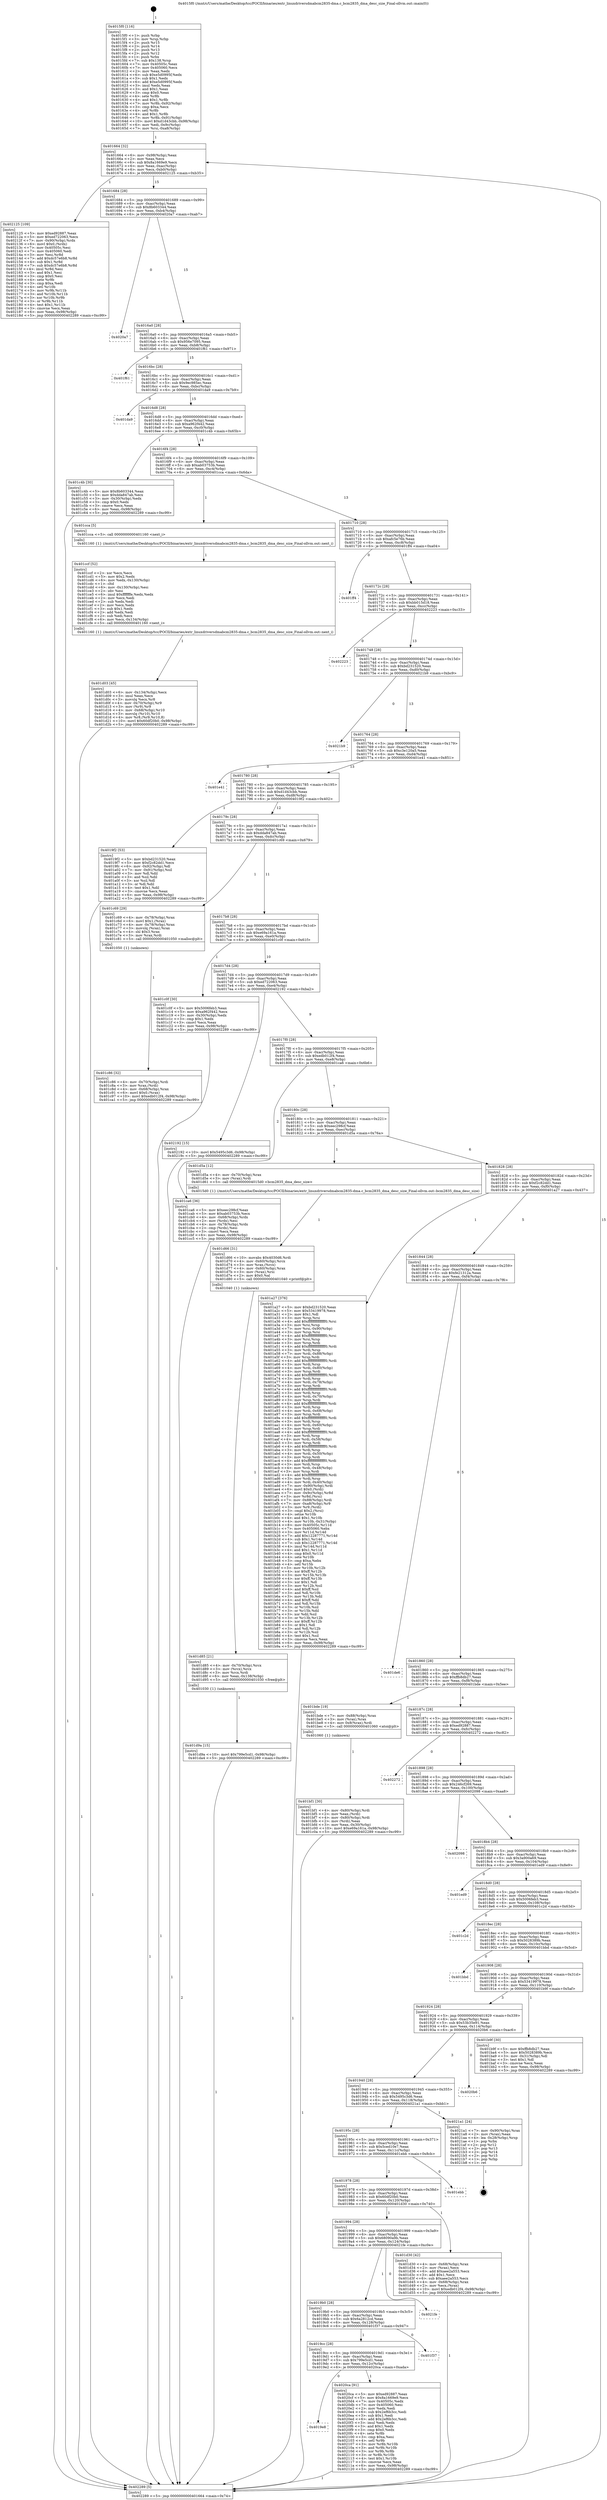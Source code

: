 digraph "0x4015f0" {
  label = "0x4015f0 (/mnt/c/Users/mathe/Desktop/tcc/POCII/binaries/extr_linuxdriversdmabcm2835-dma.c_bcm2835_dma_desc_size_Final-ollvm.out::main(0))"
  labelloc = "t"
  node[shape=record]

  Entry [label="",width=0.3,height=0.3,shape=circle,fillcolor=black,style=filled]
  "0x401664" [label="{
     0x401664 [32]\l
     | [instrs]\l
     &nbsp;&nbsp;0x401664 \<+6\>: mov -0x98(%rbp),%eax\l
     &nbsp;&nbsp;0x40166a \<+2\>: mov %eax,%ecx\l
     &nbsp;&nbsp;0x40166c \<+6\>: sub $0x8a1669e9,%ecx\l
     &nbsp;&nbsp;0x401672 \<+6\>: mov %eax,-0xac(%rbp)\l
     &nbsp;&nbsp;0x401678 \<+6\>: mov %ecx,-0xb0(%rbp)\l
     &nbsp;&nbsp;0x40167e \<+6\>: je 0000000000402125 \<main+0xb35\>\l
  }"]
  "0x402125" [label="{
     0x402125 [109]\l
     | [instrs]\l
     &nbsp;&nbsp;0x402125 \<+5\>: mov $0xed92887,%eax\l
     &nbsp;&nbsp;0x40212a \<+5\>: mov $0xed722063,%ecx\l
     &nbsp;&nbsp;0x40212f \<+7\>: mov -0x90(%rbp),%rdx\l
     &nbsp;&nbsp;0x402136 \<+6\>: movl $0x0,(%rdx)\l
     &nbsp;&nbsp;0x40213c \<+7\>: mov 0x40505c,%esi\l
     &nbsp;&nbsp;0x402143 \<+7\>: mov 0x405060,%edi\l
     &nbsp;&nbsp;0x40214a \<+3\>: mov %esi,%r8d\l
     &nbsp;&nbsp;0x40214d \<+7\>: add $0xdc57e6b8,%r8d\l
     &nbsp;&nbsp;0x402154 \<+4\>: sub $0x1,%r8d\l
     &nbsp;&nbsp;0x402158 \<+7\>: sub $0xdc57e6b8,%r8d\l
     &nbsp;&nbsp;0x40215f \<+4\>: imul %r8d,%esi\l
     &nbsp;&nbsp;0x402163 \<+3\>: and $0x1,%esi\l
     &nbsp;&nbsp;0x402166 \<+3\>: cmp $0x0,%esi\l
     &nbsp;&nbsp;0x402169 \<+4\>: sete %r9b\l
     &nbsp;&nbsp;0x40216d \<+3\>: cmp $0xa,%edi\l
     &nbsp;&nbsp;0x402170 \<+4\>: setl %r10b\l
     &nbsp;&nbsp;0x402174 \<+3\>: mov %r9b,%r11b\l
     &nbsp;&nbsp;0x402177 \<+3\>: and %r10b,%r11b\l
     &nbsp;&nbsp;0x40217a \<+3\>: xor %r10b,%r9b\l
     &nbsp;&nbsp;0x40217d \<+3\>: or %r9b,%r11b\l
     &nbsp;&nbsp;0x402180 \<+4\>: test $0x1,%r11b\l
     &nbsp;&nbsp;0x402184 \<+3\>: cmovne %ecx,%eax\l
     &nbsp;&nbsp;0x402187 \<+6\>: mov %eax,-0x98(%rbp)\l
     &nbsp;&nbsp;0x40218d \<+5\>: jmp 0000000000402289 \<main+0xc99\>\l
  }"]
  "0x401684" [label="{
     0x401684 [28]\l
     | [instrs]\l
     &nbsp;&nbsp;0x401684 \<+5\>: jmp 0000000000401689 \<main+0x99\>\l
     &nbsp;&nbsp;0x401689 \<+6\>: mov -0xac(%rbp),%eax\l
     &nbsp;&nbsp;0x40168f \<+5\>: sub $0x8b603344,%eax\l
     &nbsp;&nbsp;0x401694 \<+6\>: mov %eax,-0xb4(%rbp)\l
     &nbsp;&nbsp;0x40169a \<+6\>: je 00000000004020a7 \<main+0xab7\>\l
  }"]
  Exit [label="",width=0.3,height=0.3,shape=circle,fillcolor=black,style=filled,peripheries=2]
  "0x4020a7" [label="{
     0x4020a7\l
  }", style=dashed]
  "0x4016a0" [label="{
     0x4016a0 [28]\l
     | [instrs]\l
     &nbsp;&nbsp;0x4016a0 \<+5\>: jmp 00000000004016a5 \<main+0xb5\>\l
     &nbsp;&nbsp;0x4016a5 \<+6\>: mov -0xac(%rbp),%eax\l
     &nbsp;&nbsp;0x4016ab \<+5\>: sub $0x956e7095,%eax\l
     &nbsp;&nbsp;0x4016b0 \<+6\>: mov %eax,-0xb8(%rbp)\l
     &nbsp;&nbsp;0x4016b6 \<+6\>: je 0000000000401f61 \<main+0x971\>\l
  }"]
  "0x4019e8" [label="{
     0x4019e8\l
  }", style=dashed]
  "0x401f61" [label="{
     0x401f61\l
  }", style=dashed]
  "0x4016bc" [label="{
     0x4016bc [28]\l
     | [instrs]\l
     &nbsp;&nbsp;0x4016bc \<+5\>: jmp 00000000004016c1 \<main+0xd1\>\l
     &nbsp;&nbsp;0x4016c1 \<+6\>: mov -0xac(%rbp),%eax\l
     &nbsp;&nbsp;0x4016c7 \<+5\>: sub $0x9ec985ec,%eax\l
     &nbsp;&nbsp;0x4016cc \<+6\>: mov %eax,-0xbc(%rbp)\l
     &nbsp;&nbsp;0x4016d2 \<+6\>: je 0000000000401da9 \<main+0x7b9\>\l
  }"]
  "0x4020ca" [label="{
     0x4020ca [91]\l
     | [instrs]\l
     &nbsp;&nbsp;0x4020ca \<+5\>: mov $0xed92887,%eax\l
     &nbsp;&nbsp;0x4020cf \<+5\>: mov $0x8a1669e9,%ecx\l
     &nbsp;&nbsp;0x4020d4 \<+7\>: mov 0x40505c,%edx\l
     &nbsp;&nbsp;0x4020db \<+7\>: mov 0x405060,%esi\l
     &nbsp;&nbsp;0x4020e2 \<+2\>: mov %edx,%edi\l
     &nbsp;&nbsp;0x4020e4 \<+6\>: sub $0x2ef6b3cc,%edi\l
     &nbsp;&nbsp;0x4020ea \<+3\>: sub $0x1,%edi\l
     &nbsp;&nbsp;0x4020ed \<+6\>: add $0x2ef6b3cc,%edi\l
     &nbsp;&nbsp;0x4020f3 \<+3\>: imul %edi,%edx\l
     &nbsp;&nbsp;0x4020f6 \<+3\>: and $0x1,%edx\l
     &nbsp;&nbsp;0x4020f9 \<+3\>: cmp $0x0,%edx\l
     &nbsp;&nbsp;0x4020fc \<+4\>: sete %r8b\l
     &nbsp;&nbsp;0x402100 \<+3\>: cmp $0xa,%esi\l
     &nbsp;&nbsp;0x402103 \<+4\>: setl %r9b\l
     &nbsp;&nbsp;0x402107 \<+3\>: mov %r8b,%r10b\l
     &nbsp;&nbsp;0x40210a \<+3\>: and %r9b,%r10b\l
     &nbsp;&nbsp;0x40210d \<+3\>: xor %r9b,%r8b\l
     &nbsp;&nbsp;0x402110 \<+3\>: or %r8b,%r10b\l
     &nbsp;&nbsp;0x402113 \<+4\>: test $0x1,%r10b\l
     &nbsp;&nbsp;0x402117 \<+3\>: cmovne %ecx,%eax\l
     &nbsp;&nbsp;0x40211a \<+6\>: mov %eax,-0x98(%rbp)\l
     &nbsp;&nbsp;0x402120 \<+5\>: jmp 0000000000402289 \<main+0xc99\>\l
  }"]
  "0x401da9" [label="{
     0x401da9\l
  }", style=dashed]
  "0x4016d8" [label="{
     0x4016d8 [28]\l
     | [instrs]\l
     &nbsp;&nbsp;0x4016d8 \<+5\>: jmp 00000000004016dd \<main+0xed\>\l
     &nbsp;&nbsp;0x4016dd \<+6\>: mov -0xac(%rbp),%eax\l
     &nbsp;&nbsp;0x4016e3 \<+5\>: sub $0xa962f442,%eax\l
     &nbsp;&nbsp;0x4016e8 \<+6\>: mov %eax,-0xc0(%rbp)\l
     &nbsp;&nbsp;0x4016ee \<+6\>: je 0000000000401c4b \<main+0x65b\>\l
  }"]
  "0x4019cc" [label="{
     0x4019cc [28]\l
     | [instrs]\l
     &nbsp;&nbsp;0x4019cc \<+5\>: jmp 00000000004019d1 \<main+0x3e1\>\l
     &nbsp;&nbsp;0x4019d1 \<+6\>: mov -0xac(%rbp),%eax\l
     &nbsp;&nbsp;0x4019d7 \<+5\>: sub $0x799e5cd1,%eax\l
     &nbsp;&nbsp;0x4019dc \<+6\>: mov %eax,-0x12c(%rbp)\l
     &nbsp;&nbsp;0x4019e2 \<+6\>: je 00000000004020ca \<main+0xada\>\l
  }"]
  "0x401c4b" [label="{
     0x401c4b [30]\l
     | [instrs]\l
     &nbsp;&nbsp;0x401c4b \<+5\>: mov $0x8b603344,%eax\l
     &nbsp;&nbsp;0x401c50 \<+5\>: mov $0xdda847ab,%ecx\l
     &nbsp;&nbsp;0x401c55 \<+3\>: mov -0x30(%rbp),%edx\l
     &nbsp;&nbsp;0x401c58 \<+3\>: cmp $0x0,%edx\l
     &nbsp;&nbsp;0x401c5b \<+3\>: cmove %ecx,%eax\l
     &nbsp;&nbsp;0x401c5e \<+6\>: mov %eax,-0x98(%rbp)\l
     &nbsp;&nbsp;0x401c64 \<+5\>: jmp 0000000000402289 \<main+0xc99\>\l
  }"]
  "0x4016f4" [label="{
     0x4016f4 [28]\l
     | [instrs]\l
     &nbsp;&nbsp;0x4016f4 \<+5\>: jmp 00000000004016f9 \<main+0x109\>\l
     &nbsp;&nbsp;0x4016f9 \<+6\>: mov -0xac(%rbp),%eax\l
     &nbsp;&nbsp;0x4016ff \<+5\>: sub $0xab03753b,%eax\l
     &nbsp;&nbsp;0x401704 \<+6\>: mov %eax,-0xc4(%rbp)\l
     &nbsp;&nbsp;0x40170a \<+6\>: je 0000000000401cca \<main+0x6da\>\l
  }"]
  "0x401f37" [label="{
     0x401f37\l
  }", style=dashed]
  "0x401cca" [label="{
     0x401cca [5]\l
     | [instrs]\l
     &nbsp;&nbsp;0x401cca \<+5\>: call 0000000000401160 \<next_i\>\l
     | [calls]\l
     &nbsp;&nbsp;0x401160 \{1\} (/mnt/c/Users/mathe/Desktop/tcc/POCII/binaries/extr_linuxdriversdmabcm2835-dma.c_bcm2835_dma_desc_size_Final-ollvm.out::next_i)\l
  }"]
  "0x401710" [label="{
     0x401710 [28]\l
     | [instrs]\l
     &nbsp;&nbsp;0x401710 \<+5\>: jmp 0000000000401715 \<main+0x125\>\l
     &nbsp;&nbsp;0x401715 \<+6\>: mov -0xac(%rbp),%eax\l
     &nbsp;&nbsp;0x40171b \<+5\>: sub $0xafc5e76b,%eax\l
     &nbsp;&nbsp;0x401720 \<+6\>: mov %eax,-0xc8(%rbp)\l
     &nbsp;&nbsp;0x401726 \<+6\>: je 0000000000401ff4 \<main+0xa04\>\l
  }"]
  "0x4019b0" [label="{
     0x4019b0 [28]\l
     | [instrs]\l
     &nbsp;&nbsp;0x4019b0 \<+5\>: jmp 00000000004019b5 \<main+0x3c5\>\l
     &nbsp;&nbsp;0x4019b5 \<+6\>: mov -0xac(%rbp),%eax\l
     &nbsp;&nbsp;0x4019bb \<+5\>: sub $0x6a2812cd,%eax\l
     &nbsp;&nbsp;0x4019c0 \<+6\>: mov %eax,-0x128(%rbp)\l
     &nbsp;&nbsp;0x4019c6 \<+6\>: je 0000000000401f37 \<main+0x947\>\l
  }"]
  "0x401ff4" [label="{
     0x401ff4\l
  }", style=dashed]
  "0x40172c" [label="{
     0x40172c [28]\l
     | [instrs]\l
     &nbsp;&nbsp;0x40172c \<+5\>: jmp 0000000000401731 \<main+0x141\>\l
     &nbsp;&nbsp;0x401731 \<+6\>: mov -0xac(%rbp),%eax\l
     &nbsp;&nbsp;0x401737 \<+5\>: sub $0xbb015d18,%eax\l
     &nbsp;&nbsp;0x40173c \<+6\>: mov %eax,-0xcc(%rbp)\l
     &nbsp;&nbsp;0x401742 \<+6\>: je 0000000000402223 \<main+0xc33\>\l
  }"]
  "0x4021fe" [label="{
     0x4021fe\l
  }", style=dashed]
  "0x402223" [label="{
     0x402223\l
  }", style=dashed]
  "0x401748" [label="{
     0x401748 [28]\l
     | [instrs]\l
     &nbsp;&nbsp;0x401748 \<+5\>: jmp 000000000040174d \<main+0x15d\>\l
     &nbsp;&nbsp;0x40174d \<+6\>: mov -0xac(%rbp),%eax\l
     &nbsp;&nbsp;0x401753 \<+5\>: sub $0xbd231520,%eax\l
     &nbsp;&nbsp;0x401758 \<+6\>: mov %eax,-0xd0(%rbp)\l
     &nbsp;&nbsp;0x40175e \<+6\>: je 00000000004021b9 \<main+0xbc9\>\l
  }"]
  "0x401d9a" [label="{
     0x401d9a [15]\l
     | [instrs]\l
     &nbsp;&nbsp;0x401d9a \<+10\>: movl $0x799e5cd1,-0x98(%rbp)\l
     &nbsp;&nbsp;0x401da4 \<+5\>: jmp 0000000000402289 \<main+0xc99\>\l
  }"]
  "0x4021b9" [label="{
     0x4021b9\l
  }", style=dashed]
  "0x401764" [label="{
     0x401764 [28]\l
     | [instrs]\l
     &nbsp;&nbsp;0x401764 \<+5\>: jmp 0000000000401769 \<main+0x179\>\l
     &nbsp;&nbsp;0x401769 \<+6\>: mov -0xac(%rbp),%eax\l
     &nbsp;&nbsp;0x40176f \<+5\>: sub $0xc3e120a5,%eax\l
     &nbsp;&nbsp;0x401774 \<+6\>: mov %eax,-0xd4(%rbp)\l
     &nbsp;&nbsp;0x40177a \<+6\>: je 0000000000401e41 \<main+0x851\>\l
  }"]
  "0x401d85" [label="{
     0x401d85 [21]\l
     | [instrs]\l
     &nbsp;&nbsp;0x401d85 \<+4\>: mov -0x70(%rbp),%rcx\l
     &nbsp;&nbsp;0x401d89 \<+3\>: mov (%rcx),%rcx\l
     &nbsp;&nbsp;0x401d8c \<+3\>: mov %rcx,%rdi\l
     &nbsp;&nbsp;0x401d8f \<+6\>: mov %eax,-0x138(%rbp)\l
     &nbsp;&nbsp;0x401d95 \<+5\>: call 0000000000401030 \<free@plt\>\l
     | [calls]\l
     &nbsp;&nbsp;0x401030 \{1\} (unknown)\l
  }"]
  "0x401e41" [label="{
     0x401e41\l
  }", style=dashed]
  "0x401780" [label="{
     0x401780 [28]\l
     | [instrs]\l
     &nbsp;&nbsp;0x401780 \<+5\>: jmp 0000000000401785 \<main+0x195\>\l
     &nbsp;&nbsp;0x401785 \<+6\>: mov -0xac(%rbp),%eax\l
     &nbsp;&nbsp;0x40178b \<+5\>: sub $0xd1d43cbb,%eax\l
     &nbsp;&nbsp;0x401790 \<+6\>: mov %eax,-0xd8(%rbp)\l
     &nbsp;&nbsp;0x401796 \<+6\>: je 00000000004019f2 \<main+0x402\>\l
  }"]
  "0x401d66" [label="{
     0x401d66 [31]\l
     | [instrs]\l
     &nbsp;&nbsp;0x401d66 \<+10\>: movabs $0x4030d6,%rdi\l
     &nbsp;&nbsp;0x401d70 \<+4\>: mov -0x60(%rbp),%rcx\l
     &nbsp;&nbsp;0x401d74 \<+3\>: mov %rax,(%rcx)\l
     &nbsp;&nbsp;0x401d77 \<+4\>: mov -0x60(%rbp),%rax\l
     &nbsp;&nbsp;0x401d7b \<+3\>: mov (%rax),%rsi\l
     &nbsp;&nbsp;0x401d7e \<+2\>: mov $0x0,%al\l
     &nbsp;&nbsp;0x401d80 \<+5\>: call 0000000000401040 \<printf@plt\>\l
     | [calls]\l
     &nbsp;&nbsp;0x401040 \{1\} (unknown)\l
  }"]
  "0x4019f2" [label="{
     0x4019f2 [53]\l
     | [instrs]\l
     &nbsp;&nbsp;0x4019f2 \<+5\>: mov $0xbd231520,%eax\l
     &nbsp;&nbsp;0x4019f7 \<+5\>: mov $0xf2c82dd1,%ecx\l
     &nbsp;&nbsp;0x4019fc \<+6\>: mov -0x92(%rbp),%dl\l
     &nbsp;&nbsp;0x401a02 \<+7\>: mov -0x91(%rbp),%sil\l
     &nbsp;&nbsp;0x401a09 \<+3\>: mov %dl,%dil\l
     &nbsp;&nbsp;0x401a0c \<+3\>: and %sil,%dil\l
     &nbsp;&nbsp;0x401a0f \<+3\>: xor %sil,%dl\l
     &nbsp;&nbsp;0x401a12 \<+3\>: or %dl,%dil\l
     &nbsp;&nbsp;0x401a15 \<+4\>: test $0x1,%dil\l
     &nbsp;&nbsp;0x401a19 \<+3\>: cmovne %ecx,%eax\l
     &nbsp;&nbsp;0x401a1c \<+6\>: mov %eax,-0x98(%rbp)\l
     &nbsp;&nbsp;0x401a22 \<+5\>: jmp 0000000000402289 \<main+0xc99\>\l
  }"]
  "0x40179c" [label="{
     0x40179c [28]\l
     | [instrs]\l
     &nbsp;&nbsp;0x40179c \<+5\>: jmp 00000000004017a1 \<main+0x1b1\>\l
     &nbsp;&nbsp;0x4017a1 \<+6\>: mov -0xac(%rbp),%eax\l
     &nbsp;&nbsp;0x4017a7 \<+5\>: sub $0xdda847ab,%eax\l
     &nbsp;&nbsp;0x4017ac \<+6\>: mov %eax,-0xdc(%rbp)\l
     &nbsp;&nbsp;0x4017b2 \<+6\>: je 0000000000401c69 \<main+0x679\>\l
  }"]
  "0x402289" [label="{
     0x402289 [5]\l
     | [instrs]\l
     &nbsp;&nbsp;0x402289 \<+5\>: jmp 0000000000401664 \<main+0x74\>\l
  }"]
  "0x4015f0" [label="{
     0x4015f0 [116]\l
     | [instrs]\l
     &nbsp;&nbsp;0x4015f0 \<+1\>: push %rbp\l
     &nbsp;&nbsp;0x4015f1 \<+3\>: mov %rsp,%rbp\l
     &nbsp;&nbsp;0x4015f4 \<+2\>: push %r15\l
     &nbsp;&nbsp;0x4015f6 \<+2\>: push %r14\l
     &nbsp;&nbsp;0x4015f8 \<+2\>: push %r13\l
     &nbsp;&nbsp;0x4015fa \<+2\>: push %r12\l
     &nbsp;&nbsp;0x4015fc \<+1\>: push %rbx\l
     &nbsp;&nbsp;0x4015fd \<+7\>: sub $0x138,%rsp\l
     &nbsp;&nbsp;0x401604 \<+7\>: mov 0x40505c,%eax\l
     &nbsp;&nbsp;0x40160b \<+7\>: mov 0x405060,%ecx\l
     &nbsp;&nbsp;0x401612 \<+2\>: mov %eax,%edx\l
     &nbsp;&nbsp;0x401614 \<+6\>: sub $0xe5d0995f,%edx\l
     &nbsp;&nbsp;0x40161a \<+3\>: sub $0x1,%edx\l
     &nbsp;&nbsp;0x40161d \<+6\>: add $0xe5d0995f,%edx\l
     &nbsp;&nbsp;0x401623 \<+3\>: imul %edx,%eax\l
     &nbsp;&nbsp;0x401626 \<+3\>: and $0x1,%eax\l
     &nbsp;&nbsp;0x401629 \<+3\>: cmp $0x0,%eax\l
     &nbsp;&nbsp;0x40162c \<+4\>: sete %r8b\l
     &nbsp;&nbsp;0x401630 \<+4\>: and $0x1,%r8b\l
     &nbsp;&nbsp;0x401634 \<+7\>: mov %r8b,-0x92(%rbp)\l
     &nbsp;&nbsp;0x40163b \<+3\>: cmp $0xa,%ecx\l
     &nbsp;&nbsp;0x40163e \<+4\>: setl %r8b\l
     &nbsp;&nbsp;0x401642 \<+4\>: and $0x1,%r8b\l
     &nbsp;&nbsp;0x401646 \<+7\>: mov %r8b,-0x91(%rbp)\l
     &nbsp;&nbsp;0x40164d \<+10\>: movl $0xd1d43cbb,-0x98(%rbp)\l
     &nbsp;&nbsp;0x401657 \<+6\>: mov %edi,-0x9c(%rbp)\l
     &nbsp;&nbsp;0x40165d \<+7\>: mov %rsi,-0xa8(%rbp)\l
  }"]
  "0x401994" [label="{
     0x401994 [28]\l
     | [instrs]\l
     &nbsp;&nbsp;0x401994 \<+5\>: jmp 0000000000401999 \<main+0x3a9\>\l
     &nbsp;&nbsp;0x401999 \<+6\>: mov -0xac(%rbp),%eax\l
     &nbsp;&nbsp;0x40199f \<+5\>: sub $0x68090a9b,%eax\l
     &nbsp;&nbsp;0x4019a4 \<+6\>: mov %eax,-0x124(%rbp)\l
     &nbsp;&nbsp;0x4019aa \<+6\>: je 00000000004021fe \<main+0xc0e\>\l
  }"]
  "0x401c69" [label="{
     0x401c69 [29]\l
     | [instrs]\l
     &nbsp;&nbsp;0x401c69 \<+4\>: mov -0x78(%rbp),%rax\l
     &nbsp;&nbsp;0x401c6d \<+6\>: movl $0x1,(%rax)\l
     &nbsp;&nbsp;0x401c73 \<+4\>: mov -0x78(%rbp),%rax\l
     &nbsp;&nbsp;0x401c77 \<+3\>: movslq (%rax),%rax\l
     &nbsp;&nbsp;0x401c7a \<+4\>: shl $0x3,%rax\l
     &nbsp;&nbsp;0x401c7e \<+3\>: mov %rax,%rdi\l
     &nbsp;&nbsp;0x401c81 \<+5\>: call 0000000000401050 \<malloc@plt\>\l
     | [calls]\l
     &nbsp;&nbsp;0x401050 \{1\} (unknown)\l
  }"]
  "0x4017b8" [label="{
     0x4017b8 [28]\l
     | [instrs]\l
     &nbsp;&nbsp;0x4017b8 \<+5\>: jmp 00000000004017bd \<main+0x1cd\>\l
     &nbsp;&nbsp;0x4017bd \<+6\>: mov -0xac(%rbp),%eax\l
     &nbsp;&nbsp;0x4017c3 \<+5\>: sub $0xe69a161a,%eax\l
     &nbsp;&nbsp;0x4017c8 \<+6\>: mov %eax,-0xe0(%rbp)\l
     &nbsp;&nbsp;0x4017ce \<+6\>: je 0000000000401c0f \<main+0x61f\>\l
  }"]
  "0x401d30" [label="{
     0x401d30 [42]\l
     | [instrs]\l
     &nbsp;&nbsp;0x401d30 \<+4\>: mov -0x68(%rbp),%rax\l
     &nbsp;&nbsp;0x401d34 \<+2\>: mov (%rax),%ecx\l
     &nbsp;&nbsp;0x401d36 \<+6\>: add $0xaee2a553,%ecx\l
     &nbsp;&nbsp;0x401d3c \<+3\>: add $0x1,%ecx\l
     &nbsp;&nbsp;0x401d3f \<+6\>: sub $0xaee2a553,%ecx\l
     &nbsp;&nbsp;0x401d45 \<+4\>: mov -0x68(%rbp),%rax\l
     &nbsp;&nbsp;0x401d49 \<+2\>: mov %ecx,(%rax)\l
     &nbsp;&nbsp;0x401d4b \<+10\>: movl $0xedb012f4,-0x98(%rbp)\l
     &nbsp;&nbsp;0x401d55 \<+5\>: jmp 0000000000402289 \<main+0xc99\>\l
  }"]
  "0x401c0f" [label="{
     0x401c0f [30]\l
     | [instrs]\l
     &nbsp;&nbsp;0x401c0f \<+5\>: mov $0x5006feb3,%eax\l
     &nbsp;&nbsp;0x401c14 \<+5\>: mov $0xa962f442,%ecx\l
     &nbsp;&nbsp;0x401c19 \<+3\>: mov -0x30(%rbp),%edx\l
     &nbsp;&nbsp;0x401c1c \<+3\>: cmp $0x1,%edx\l
     &nbsp;&nbsp;0x401c1f \<+3\>: cmovl %ecx,%eax\l
     &nbsp;&nbsp;0x401c22 \<+6\>: mov %eax,-0x98(%rbp)\l
     &nbsp;&nbsp;0x401c28 \<+5\>: jmp 0000000000402289 \<main+0xc99\>\l
  }"]
  "0x4017d4" [label="{
     0x4017d4 [28]\l
     | [instrs]\l
     &nbsp;&nbsp;0x4017d4 \<+5\>: jmp 00000000004017d9 \<main+0x1e9\>\l
     &nbsp;&nbsp;0x4017d9 \<+6\>: mov -0xac(%rbp),%eax\l
     &nbsp;&nbsp;0x4017df \<+5\>: sub $0xed722063,%eax\l
     &nbsp;&nbsp;0x4017e4 \<+6\>: mov %eax,-0xe4(%rbp)\l
     &nbsp;&nbsp;0x4017ea \<+6\>: je 0000000000402192 \<main+0xba2\>\l
  }"]
  "0x401978" [label="{
     0x401978 [28]\l
     | [instrs]\l
     &nbsp;&nbsp;0x401978 \<+5\>: jmp 000000000040197d \<main+0x38d\>\l
     &nbsp;&nbsp;0x40197d \<+6\>: mov -0xac(%rbp),%eax\l
     &nbsp;&nbsp;0x401983 \<+5\>: sub $0x60df20b0,%eax\l
     &nbsp;&nbsp;0x401988 \<+6\>: mov %eax,-0x120(%rbp)\l
     &nbsp;&nbsp;0x40198e \<+6\>: je 0000000000401d30 \<main+0x740\>\l
  }"]
  "0x402192" [label="{
     0x402192 [15]\l
     | [instrs]\l
     &nbsp;&nbsp;0x402192 \<+10\>: movl $0x5495c3d6,-0x98(%rbp)\l
     &nbsp;&nbsp;0x40219c \<+5\>: jmp 0000000000402289 \<main+0xc99\>\l
  }"]
  "0x4017f0" [label="{
     0x4017f0 [28]\l
     | [instrs]\l
     &nbsp;&nbsp;0x4017f0 \<+5\>: jmp 00000000004017f5 \<main+0x205\>\l
     &nbsp;&nbsp;0x4017f5 \<+6\>: mov -0xac(%rbp),%eax\l
     &nbsp;&nbsp;0x4017fb \<+5\>: sub $0xedb012f4,%eax\l
     &nbsp;&nbsp;0x401800 \<+6\>: mov %eax,-0xe8(%rbp)\l
     &nbsp;&nbsp;0x401806 \<+6\>: je 0000000000401ca6 \<main+0x6b6\>\l
  }"]
  "0x401ebb" [label="{
     0x401ebb\l
  }", style=dashed]
  "0x401ca6" [label="{
     0x401ca6 [36]\l
     | [instrs]\l
     &nbsp;&nbsp;0x401ca6 \<+5\>: mov $0xeec298cf,%eax\l
     &nbsp;&nbsp;0x401cab \<+5\>: mov $0xab03753b,%ecx\l
     &nbsp;&nbsp;0x401cb0 \<+4\>: mov -0x68(%rbp),%rdx\l
     &nbsp;&nbsp;0x401cb4 \<+2\>: mov (%rdx),%esi\l
     &nbsp;&nbsp;0x401cb6 \<+4\>: mov -0x78(%rbp),%rdx\l
     &nbsp;&nbsp;0x401cba \<+2\>: cmp (%rdx),%esi\l
     &nbsp;&nbsp;0x401cbc \<+3\>: cmovl %ecx,%eax\l
     &nbsp;&nbsp;0x401cbf \<+6\>: mov %eax,-0x98(%rbp)\l
     &nbsp;&nbsp;0x401cc5 \<+5\>: jmp 0000000000402289 \<main+0xc99\>\l
  }"]
  "0x40180c" [label="{
     0x40180c [28]\l
     | [instrs]\l
     &nbsp;&nbsp;0x40180c \<+5\>: jmp 0000000000401811 \<main+0x221\>\l
     &nbsp;&nbsp;0x401811 \<+6\>: mov -0xac(%rbp),%eax\l
     &nbsp;&nbsp;0x401817 \<+5\>: sub $0xeec298cf,%eax\l
     &nbsp;&nbsp;0x40181c \<+6\>: mov %eax,-0xec(%rbp)\l
     &nbsp;&nbsp;0x401822 \<+6\>: je 0000000000401d5a \<main+0x76a\>\l
  }"]
  "0x40195c" [label="{
     0x40195c [28]\l
     | [instrs]\l
     &nbsp;&nbsp;0x40195c \<+5\>: jmp 0000000000401961 \<main+0x371\>\l
     &nbsp;&nbsp;0x401961 \<+6\>: mov -0xac(%rbp),%eax\l
     &nbsp;&nbsp;0x401967 \<+5\>: sub $0x5ced10e7,%eax\l
     &nbsp;&nbsp;0x40196c \<+6\>: mov %eax,-0x11c(%rbp)\l
     &nbsp;&nbsp;0x401972 \<+6\>: je 0000000000401ebb \<main+0x8cb\>\l
  }"]
  "0x401d5a" [label="{
     0x401d5a [12]\l
     | [instrs]\l
     &nbsp;&nbsp;0x401d5a \<+4\>: mov -0x70(%rbp),%rax\l
     &nbsp;&nbsp;0x401d5e \<+3\>: mov (%rax),%rdi\l
     &nbsp;&nbsp;0x401d61 \<+5\>: call 00000000004015d0 \<bcm2835_dma_desc_size\>\l
     | [calls]\l
     &nbsp;&nbsp;0x4015d0 \{1\} (/mnt/c/Users/mathe/Desktop/tcc/POCII/binaries/extr_linuxdriversdmabcm2835-dma.c_bcm2835_dma_desc_size_Final-ollvm.out::bcm2835_dma_desc_size)\l
  }"]
  "0x401828" [label="{
     0x401828 [28]\l
     | [instrs]\l
     &nbsp;&nbsp;0x401828 \<+5\>: jmp 000000000040182d \<main+0x23d\>\l
     &nbsp;&nbsp;0x40182d \<+6\>: mov -0xac(%rbp),%eax\l
     &nbsp;&nbsp;0x401833 \<+5\>: sub $0xf2c82dd1,%eax\l
     &nbsp;&nbsp;0x401838 \<+6\>: mov %eax,-0xf0(%rbp)\l
     &nbsp;&nbsp;0x40183e \<+6\>: je 0000000000401a27 \<main+0x437\>\l
  }"]
  "0x4021a1" [label="{
     0x4021a1 [24]\l
     | [instrs]\l
     &nbsp;&nbsp;0x4021a1 \<+7\>: mov -0x90(%rbp),%rax\l
     &nbsp;&nbsp;0x4021a8 \<+2\>: mov (%rax),%eax\l
     &nbsp;&nbsp;0x4021aa \<+4\>: lea -0x28(%rbp),%rsp\l
     &nbsp;&nbsp;0x4021ae \<+1\>: pop %rbx\l
     &nbsp;&nbsp;0x4021af \<+2\>: pop %r12\l
     &nbsp;&nbsp;0x4021b1 \<+2\>: pop %r13\l
     &nbsp;&nbsp;0x4021b3 \<+2\>: pop %r14\l
     &nbsp;&nbsp;0x4021b5 \<+2\>: pop %r15\l
     &nbsp;&nbsp;0x4021b7 \<+1\>: pop %rbp\l
     &nbsp;&nbsp;0x4021b8 \<+1\>: ret\l
  }"]
  "0x401a27" [label="{
     0x401a27 [376]\l
     | [instrs]\l
     &nbsp;&nbsp;0x401a27 \<+5\>: mov $0xbd231520,%eax\l
     &nbsp;&nbsp;0x401a2c \<+5\>: mov $0x53419978,%ecx\l
     &nbsp;&nbsp;0x401a31 \<+2\>: mov $0x1,%dl\l
     &nbsp;&nbsp;0x401a33 \<+3\>: mov %rsp,%rsi\l
     &nbsp;&nbsp;0x401a36 \<+4\>: add $0xfffffffffffffff0,%rsi\l
     &nbsp;&nbsp;0x401a3a \<+3\>: mov %rsi,%rsp\l
     &nbsp;&nbsp;0x401a3d \<+7\>: mov %rsi,-0x90(%rbp)\l
     &nbsp;&nbsp;0x401a44 \<+3\>: mov %rsp,%rsi\l
     &nbsp;&nbsp;0x401a47 \<+4\>: add $0xfffffffffffffff0,%rsi\l
     &nbsp;&nbsp;0x401a4b \<+3\>: mov %rsi,%rsp\l
     &nbsp;&nbsp;0x401a4e \<+3\>: mov %rsp,%rdi\l
     &nbsp;&nbsp;0x401a51 \<+4\>: add $0xfffffffffffffff0,%rdi\l
     &nbsp;&nbsp;0x401a55 \<+3\>: mov %rdi,%rsp\l
     &nbsp;&nbsp;0x401a58 \<+7\>: mov %rdi,-0x88(%rbp)\l
     &nbsp;&nbsp;0x401a5f \<+3\>: mov %rsp,%rdi\l
     &nbsp;&nbsp;0x401a62 \<+4\>: add $0xfffffffffffffff0,%rdi\l
     &nbsp;&nbsp;0x401a66 \<+3\>: mov %rdi,%rsp\l
     &nbsp;&nbsp;0x401a69 \<+4\>: mov %rdi,-0x80(%rbp)\l
     &nbsp;&nbsp;0x401a6d \<+3\>: mov %rsp,%rdi\l
     &nbsp;&nbsp;0x401a70 \<+4\>: add $0xfffffffffffffff0,%rdi\l
     &nbsp;&nbsp;0x401a74 \<+3\>: mov %rdi,%rsp\l
     &nbsp;&nbsp;0x401a77 \<+4\>: mov %rdi,-0x78(%rbp)\l
     &nbsp;&nbsp;0x401a7b \<+3\>: mov %rsp,%rdi\l
     &nbsp;&nbsp;0x401a7e \<+4\>: add $0xfffffffffffffff0,%rdi\l
     &nbsp;&nbsp;0x401a82 \<+3\>: mov %rdi,%rsp\l
     &nbsp;&nbsp;0x401a85 \<+4\>: mov %rdi,-0x70(%rbp)\l
     &nbsp;&nbsp;0x401a89 \<+3\>: mov %rsp,%rdi\l
     &nbsp;&nbsp;0x401a8c \<+4\>: add $0xfffffffffffffff0,%rdi\l
     &nbsp;&nbsp;0x401a90 \<+3\>: mov %rdi,%rsp\l
     &nbsp;&nbsp;0x401a93 \<+4\>: mov %rdi,-0x68(%rbp)\l
     &nbsp;&nbsp;0x401a97 \<+3\>: mov %rsp,%rdi\l
     &nbsp;&nbsp;0x401a9a \<+4\>: add $0xfffffffffffffff0,%rdi\l
     &nbsp;&nbsp;0x401a9e \<+3\>: mov %rdi,%rsp\l
     &nbsp;&nbsp;0x401aa1 \<+4\>: mov %rdi,-0x60(%rbp)\l
     &nbsp;&nbsp;0x401aa5 \<+3\>: mov %rsp,%rdi\l
     &nbsp;&nbsp;0x401aa8 \<+4\>: add $0xfffffffffffffff0,%rdi\l
     &nbsp;&nbsp;0x401aac \<+3\>: mov %rdi,%rsp\l
     &nbsp;&nbsp;0x401aaf \<+4\>: mov %rdi,-0x58(%rbp)\l
     &nbsp;&nbsp;0x401ab3 \<+3\>: mov %rsp,%rdi\l
     &nbsp;&nbsp;0x401ab6 \<+4\>: add $0xfffffffffffffff0,%rdi\l
     &nbsp;&nbsp;0x401aba \<+3\>: mov %rdi,%rsp\l
     &nbsp;&nbsp;0x401abd \<+4\>: mov %rdi,-0x50(%rbp)\l
     &nbsp;&nbsp;0x401ac1 \<+3\>: mov %rsp,%rdi\l
     &nbsp;&nbsp;0x401ac4 \<+4\>: add $0xfffffffffffffff0,%rdi\l
     &nbsp;&nbsp;0x401ac8 \<+3\>: mov %rdi,%rsp\l
     &nbsp;&nbsp;0x401acb \<+4\>: mov %rdi,-0x48(%rbp)\l
     &nbsp;&nbsp;0x401acf \<+3\>: mov %rsp,%rdi\l
     &nbsp;&nbsp;0x401ad2 \<+4\>: add $0xfffffffffffffff0,%rdi\l
     &nbsp;&nbsp;0x401ad6 \<+3\>: mov %rdi,%rsp\l
     &nbsp;&nbsp;0x401ad9 \<+4\>: mov %rdi,-0x40(%rbp)\l
     &nbsp;&nbsp;0x401add \<+7\>: mov -0x90(%rbp),%rdi\l
     &nbsp;&nbsp;0x401ae4 \<+6\>: movl $0x0,(%rdi)\l
     &nbsp;&nbsp;0x401aea \<+7\>: mov -0x9c(%rbp),%r8d\l
     &nbsp;&nbsp;0x401af1 \<+3\>: mov %r8d,(%rsi)\l
     &nbsp;&nbsp;0x401af4 \<+7\>: mov -0x88(%rbp),%rdi\l
     &nbsp;&nbsp;0x401afb \<+7\>: mov -0xa8(%rbp),%r9\l
     &nbsp;&nbsp;0x401b02 \<+3\>: mov %r9,(%rdi)\l
     &nbsp;&nbsp;0x401b05 \<+3\>: cmpl $0x2,(%rsi)\l
     &nbsp;&nbsp;0x401b08 \<+4\>: setne %r10b\l
     &nbsp;&nbsp;0x401b0c \<+4\>: and $0x1,%r10b\l
     &nbsp;&nbsp;0x401b10 \<+4\>: mov %r10b,-0x31(%rbp)\l
     &nbsp;&nbsp;0x401b14 \<+8\>: mov 0x40505c,%r11d\l
     &nbsp;&nbsp;0x401b1c \<+7\>: mov 0x405060,%ebx\l
     &nbsp;&nbsp;0x401b23 \<+3\>: mov %r11d,%r14d\l
     &nbsp;&nbsp;0x401b26 \<+7\>: add $0x12287771,%r14d\l
     &nbsp;&nbsp;0x401b2d \<+4\>: sub $0x1,%r14d\l
     &nbsp;&nbsp;0x401b31 \<+7\>: sub $0x12287771,%r14d\l
     &nbsp;&nbsp;0x401b38 \<+4\>: imul %r14d,%r11d\l
     &nbsp;&nbsp;0x401b3c \<+4\>: and $0x1,%r11d\l
     &nbsp;&nbsp;0x401b40 \<+4\>: cmp $0x0,%r11d\l
     &nbsp;&nbsp;0x401b44 \<+4\>: sete %r10b\l
     &nbsp;&nbsp;0x401b48 \<+3\>: cmp $0xa,%ebx\l
     &nbsp;&nbsp;0x401b4b \<+4\>: setl %r15b\l
     &nbsp;&nbsp;0x401b4f \<+3\>: mov %r10b,%r12b\l
     &nbsp;&nbsp;0x401b52 \<+4\>: xor $0xff,%r12b\l
     &nbsp;&nbsp;0x401b56 \<+3\>: mov %r15b,%r13b\l
     &nbsp;&nbsp;0x401b59 \<+4\>: xor $0xff,%r13b\l
     &nbsp;&nbsp;0x401b5d \<+3\>: xor $0x1,%dl\l
     &nbsp;&nbsp;0x401b60 \<+3\>: mov %r12b,%sil\l
     &nbsp;&nbsp;0x401b63 \<+4\>: and $0xff,%sil\l
     &nbsp;&nbsp;0x401b67 \<+3\>: and %dl,%r10b\l
     &nbsp;&nbsp;0x401b6a \<+3\>: mov %r13b,%dil\l
     &nbsp;&nbsp;0x401b6d \<+4\>: and $0xff,%dil\l
     &nbsp;&nbsp;0x401b71 \<+3\>: and %dl,%r15b\l
     &nbsp;&nbsp;0x401b74 \<+3\>: or %r10b,%sil\l
     &nbsp;&nbsp;0x401b77 \<+3\>: or %r15b,%dil\l
     &nbsp;&nbsp;0x401b7a \<+3\>: xor %dil,%sil\l
     &nbsp;&nbsp;0x401b7d \<+3\>: or %r13b,%r12b\l
     &nbsp;&nbsp;0x401b80 \<+4\>: xor $0xff,%r12b\l
     &nbsp;&nbsp;0x401b84 \<+3\>: or $0x1,%dl\l
     &nbsp;&nbsp;0x401b87 \<+3\>: and %dl,%r12b\l
     &nbsp;&nbsp;0x401b8a \<+3\>: or %r12b,%sil\l
     &nbsp;&nbsp;0x401b8d \<+4\>: test $0x1,%sil\l
     &nbsp;&nbsp;0x401b91 \<+3\>: cmovne %ecx,%eax\l
     &nbsp;&nbsp;0x401b94 \<+6\>: mov %eax,-0x98(%rbp)\l
     &nbsp;&nbsp;0x401b9a \<+5\>: jmp 0000000000402289 \<main+0xc99\>\l
  }"]
  "0x401844" [label="{
     0x401844 [28]\l
     | [instrs]\l
     &nbsp;&nbsp;0x401844 \<+5\>: jmp 0000000000401849 \<main+0x259\>\l
     &nbsp;&nbsp;0x401849 \<+6\>: mov -0xac(%rbp),%eax\l
     &nbsp;&nbsp;0x40184f \<+5\>: sub $0xfe21312a,%eax\l
     &nbsp;&nbsp;0x401854 \<+6\>: mov %eax,-0xf4(%rbp)\l
     &nbsp;&nbsp;0x40185a \<+6\>: je 0000000000401de6 \<main+0x7f6\>\l
  }"]
  "0x401940" [label="{
     0x401940 [28]\l
     | [instrs]\l
     &nbsp;&nbsp;0x401940 \<+5\>: jmp 0000000000401945 \<main+0x355\>\l
     &nbsp;&nbsp;0x401945 \<+6\>: mov -0xac(%rbp),%eax\l
     &nbsp;&nbsp;0x40194b \<+5\>: sub $0x5495c3d6,%eax\l
     &nbsp;&nbsp;0x401950 \<+6\>: mov %eax,-0x118(%rbp)\l
     &nbsp;&nbsp;0x401956 \<+6\>: je 00000000004021a1 \<main+0xbb1\>\l
  }"]
  "0x4020b6" [label="{
     0x4020b6\l
  }", style=dashed]
  "0x401de6" [label="{
     0x401de6\l
  }", style=dashed]
  "0x401860" [label="{
     0x401860 [28]\l
     | [instrs]\l
     &nbsp;&nbsp;0x401860 \<+5\>: jmp 0000000000401865 \<main+0x275\>\l
     &nbsp;&nbsp;0x401865 \<+6\>: mov -0xac(%rbp),%eax\l
     &nbsp;&nbsp;0x40186b \<+5\>: sub $0xffb8db27,%eax\l
     &nbsp;&nbsp;0x401870 \<+6\>: mov %eax,-0xf8(%rbp)\l
     &nbsp;&nbsp;0x401876 \<+6\>: je 0000000000401bde \<main+0x5ee\>\l
  }"]
  "0x401d03" [label="{
     0x401d03 [45]\l
     | [instrs]\l
     &nbsp;&nbsp;0x401d03 \<+6\>: mov -0x134(%rbp),%ecx\l
     &nbsp;&nbsp;0x401d09 \<+3\>: imul %eax,%ecx\l
     &nbsp;&nbsp;0x401d0c \<+3\>: movslq %ecx,%r8\l
     &nbsp;&nbsp;0x401d0f \<+4\>: mov -0x70(%rbp),%r9\l
     &nbsp;&nbsp;0x401d13 \<+3\>: mov (%r9),%r9\l
     &nbsp;&nbsp;0x401d16 \<+4\>: mov -0x68(%rbp),%r10\l
     &nbsp;&nbsp;0x401d1a \<+3\>: movslq (%r10),%r10\l
     &nbsp;&nbsp;0x401d1d \<+4\>: mov %r8,(%r9,%r10,8)\l
     &nbsp;&nbsp;0x401d21 \<+10\>: movl $0x60df20b0,-0x98(%rbp)\l
     &nbsp;&nbsp;0x401d2b \<+5\>: jmp 0000000000402289 \<main+0xc99\>\l
  }"]
  "0x401bde" [label="{
     0x401bde [19]\l
     | [instrs]\l
     &nbsp;&nbsp;0x401bde \<+7\>: mov -0x88(%rbp),%rax\l
     &nbsp;&nbsp;0x401be5 \<+3\>: mov (%rax),%rax\l
     &nbsp;&nbsp;0x401be8 \<+4\>: mov 0x8(%rax),%rdi\l
     &nbsp;&nbsp;0x401bec \<+5\>: call 0000000000401060 \<atoi@plt\>\l
     | [calls]\l
     &nbsp;&nbsp;0x401060 \{1\} (unknown)\l
  }"]
  "0x40187c" [label="{
     0x40187c [28]\l
     | [instrs]\l
     &nbsp;&nbsp;0x40187c \<+5\>: jmp 0000000000401881 \<main+0x291\>\l
     &nbsp;&nbsp;0x401881 \<+6\>: mov -0xac(%rbp),%eax\l
     &nbsp;&nbsp;0x401887 \<+5\>: sub $0xed92887,%eax\l
     &nbsp;&nbsp;0x40188c \<+6\>: mov %eax,-0xfc(%rbp)\l
     &nbsp;&nbsp;0x401892 \<+6\>: je 0000000000402272 \<main+0xc82\>\l
  }"]
  "0x401ccf" [label="{
     0x401ccf [52]\l
     | [instrs]\l
     &nbsp;&nbsp;0x401ccf \<+2\>: xor %ecx,%ecx\l
     &nbsp;&nbsp;0x401cd1 \<+5\>: mov $0x2,%edx\l
     &nbsp;&nbsp;0x401cd6 \<+6\>: mov %edx,-0x130(%rbp)\l
     &nbsp;&nbsp;0x401cdc \<+1\>: cltd\l
     &nbsp;&nbsp;0x401cdd \<+6\>: mov -0x130(%rbp),%esi\l
     &nbsp;&nbsp;0x401ce3 \<+2\>: idiv %esi\l
     &nbsp;&nbsp;0x401ce5 \<+6\>: imul $0xfffffffe,%edx,%edx\l
     &nbsp;&nbsp;0x401ceb \<+2\>: mov %ecx,%edi\l
     &nbsp;&nbsp;0x401ced \<+2\>: sub %edx,%edi\l
     &nbsp;&nbsp;0x401cef \<+2\>: mov %ecx,%edx\l
     &nbsp;&nbsp;0x401cf1 \<+3\>: sub $0x1,%edx\l
     &nbsp;&nbsp;0x401cf4 \<+2\>: add %edx,%edi\l
     &nbsp;&nbsp;0x401cf6 \<+2\>: sub %edi,%ecx\l
     &nbsp;&nbsp;0x401cf8 \<+6\>: mov %ecx,-0x134(%rbp)\l
     &nbsp;&nbsp;0x401cfe \<+5\>: call 0000000000401160 \<next_i\>\l
     | [calls]\l
     &nbsp;&nbsp;0x401160 \{1\} (/mnt/c/Users/mathe/Desktop/tcc/POCII/binaries/extr_linuxdriversdmabcm2835-dma.c_bcm2835_dma_desc_size_Final-ollvm.out::next_i)\l
  }"]
  "0x402272" [label="{
     0x402272\l
  }", style=dashed]
  "0x401898" [label="{
     0x401898 [28]\l
     | [instrs]\l
     &nbsp;&nbsp;0x401898 \<+5\>: jmp 000000000040189d \<main+0x2ad\>\l
     &nbsp;&nbsp;0x40189d \<+6\>: mov -0xac(%rbp),%eax\l
     &nbsp;&nbsp;0x4018a3 \<+5\>: sub $0x246cf269,%eax\l
     &nbsp;&nbsp;0x4018a8 \<+6\>: mov %eax,-0x100(%rbp)\l
     &nbsp;&nbsp;0x4018ae \<+6\>: je 0000000000402098 \<main+0xaa8\>\l
  }"]
  "0x401c86" [label="{
     0x401c86 [32]\l
     | [instrs]\l
     &nbsp;&nbsp;0x401c86 \<+4\>: mov -0x70(%rbp),%rdi\l
     &nbsp;&nbsp;0x401c8a \<+3\>: mov %rax,(%rdi)\l
     &nbsp;&nbsp;0x401c8d \<+4\>: mov -0x68(%rbp),%rax\l
     &nbsp;&nbsp;0x401c91 \<+6\>: movl $0x0,(%rax)\l
     &nbsp;&nbsp;0x401c97 \<+10\>: movl $0xedb012f4,-0x98(%rbp)\l
     &nbsp;&nbsp;0x401ca1 \<+5\>: jmp 0000000000402289 \<main+0xc99\>\l
  }"]
  "0x402098" [label="{
     0x402098\l
  }", style=dashed]
  "0x4018b4" [label="{
     0x4018b4 [28]\l
     | [instrs]\l
     &nbsp;&nbsp;0x4018b4 \<+5\>: jmp 00000000004018b9 \<main+0x2c9\>\l
     &nbsp;&nbsp;0x4018b9 \<+6\>: mov -0xac(%rbp),%eax\l
     &nbsp;&nbsp;0x4018bf \<+5\>: sub $0x3a900a69,%eax\l
     &nbsp;&nbsp;0x4018c4 \<+6\>: mov %eax,-0x104(%rbp)\l
     &nbsp;&nbsp;0x4018ca \<+6\>: je 0000000000401ed9 \<main+0x8e9\>\l
  }"]
  "0x401bf1" [label="{
     0x401bf1 [30]\l
     | [instrs]\l
     &nbsp;&nbsp;0x401bf1 \<+4\>: mov -0x80(%rbp),%rdi\l
     &nbsp;&nbsp;0x401bf5 \<+2\>: mov %eax,(%rdi)\l
     &nbsp;&nbsp;0x401bf7 \<+4\>: mov -0x80(%rbp),%rdi\l
     &nbsp;&nbsp;0x401bfb \<+2\>: mov (%rdi),%eax\l
     &nbsp;&nbsp;0x401bfd \<+3\>: mov %eax,-0x30(%rbp)\l
     &nbsp;&nbsp;0x401c00 \<+10\>: movl $0xe69a161a,-0x98(%rbp)\l
     &nbsp;&nbsp;0x401c0a \<+5\>: jmp 0000000000402289 \<main+0xc99\>\l
  }"]
  "0x401ed9" [label="{
     0x401ed9\l
  }", style=dashed]
  "0x4018d0" [label="{
     0x4018d0 [28]\l
     | [instrs]\l
     &nbsp;&nbsp;0x4018d0 \<+5\>: jmp 00000000004018d5 \<main+0x2e5\>\l
     &nbsp;&nbsp;0x4018d5 \<+6\>: mov -0xac(%rbp),%eax\l
     &nbsp;&nbsp;0x4018db \<+5\>: sub $0x5006feb3,%eax\l
     &nbsp;&nbsp;0x4018e0 \<+6\>: mov %eax,-0x108(%rbp)\l
     &nbsp;&nbsp;0x4018e6 \<+6\>: je 0000000000401c2d \<main+0x63d\>\l
  }"]
  "0x401924" [label="{
     0x401924 [28]\l
     | [instrs]\l
     &nbsp;&nbsp;0x401924 \<+5\>: jmp 0000000000401929 \<main+0x339\>\l
     &nbsp;&nbsp;0x401929 \<+6\>: mov -0xac(%rbp),%eax\l
     &nbsp;&nbsp;0x40192f \<+5\>: sub $0x53b35e91,%eax\l
     &nbsp;&nbsp;0x401934 \<+6\>: mov %eax,-0x114(%rbp)\l
     &nbsp;&nbsp;0x40193a \<+6\>: je 00000000004020b6 \<main+0xac6\>\l
  }"]
  "0x401c2d" [label="{
     0x401c2d\l
  }", style=dashed]
  "0x4018ec" [label="{
     0x4018ec [28]\l
     | [instrs]\l
     &nbsp;&nbsp;0x4018ec \<+5\>: jmp 00000000004018f1 \<main+0x301\>\l
     &nbsp;&nbsp;0x4018f1 \<+6\>: mov -0xac(%rbp),%eax\l
     &nbsp;&nbsp;0x4018f7 \<+5\>: sub $0x5028389b,%eax\l
     &nbsp;&nbsp;0x4018fc \<+6\>: mov %eax,-0x10c(%rbp)\l
     &nbsp;&nbsp;0x401902 \<+6\>: je 0000000000401bbd \<main+0x5cd\>\l
  }"]
  "0x401b9f" [label="{
     0x401b9f [30]\l
     | [instrs]\l
     &nbsp;&nbsp;0x401b9f \<+5\>: mov $0xffb8db27,%eax\l
     &nbsp;&nbsp;0x401ba4 \<+5\>: mov $0x5028389b,%ecx\l
     &nbsp;&nbsp;0x401ba9 \<+3\>: mov -0x31(%rbp),%dl\l
     &nbsp;&nbsp;0x401bac \<+3\>: test $0x1,%dl\l
     &nbsp;&nbsp;0x401baf \<+3\>: cmovne %ecx,%eax\l
     &nbsp;&nbsp;0x401bb2 \<+6\>: mov %eax,-0x98(%rbp)\l
     &nbsp;&nbsp;0x401bb8 \<+5\>: jmp 0000000000402289 \<main+0xc99\>\l
  }"]
  "0x401bbd" [label="{
     0x401bbd\l
  }", style=dashed]
  "0x401908" [label="{
     0x401908 [28]\l
     | [instrs]\l
     &nbsp;&nbsp;0x401908 \<+5\>: jmp 000000000040190d \<main+0x31d\>\l
     &nbsp;&nbsp;0x40190d \<+6\>: mov -0xac(%rbp),%eax\l
     &nbsp;&nbsp;0x401913 \<+5\>: sub $0x53419978,%eax\l
     &nbsp;&nbsp;0x401918 \<+6\>: mov %eax,-0x110(%rbp)\l
     &nbsp;&nbsp;0x40191e \<+6\>: je 0000000000401b9f \<main+0x5af\>\l
  }"]
  Entry -> "0x4015f0" [label=" 1"]
  "0x401664" -> "0x402125" [label=" 1"]
  "0x401664" -> "0x401684" [label=" 15"]
  "0x4021a1" -> Exit [label=" 1"]
  "0x401684" -> "0x4020a7" [label=" 0"]
  "0x401684" -> "0x4016a0" [label=" 15"]
  "0x402192" -> "0x402289" [label=" 1"]
  "0x4016a0" -> "0x401f61" [label=" 0"]
  "0x4016a0" -> "0x4016bc" [label=" 15"]
  "0x402125" -> "0x402289" [label=" 1"]
  "0x4016bc" -> "0x401da9" [label=" 0"]
  "0x4016bc" -> "0x4016d8" [label=" 15"]
  "0x4020ca" -> "0x402289" [label=" 1"]
  "0x4016d8" -> "0x401c4b" [label=" 1"]
  "0x4016d8" -> "0x4016f4" [label=" 14"]
  "0x4019cc" -> "0x4020ca" [label=" 1"]
  "0x4016f4" -> "0x401cca" [label=" 1"]
  "0x4016f4" -> "0x401710" [label=" 13"]
  "0x4019cc" -> "0x4019e8" [label=" 0"]
  "0x401710" -> "0x401ff4" [label=" 0"]
  "0x401710" -> "0x40172c" [label=" 13"]
  "0x4019b0" -> "0x401f37" [label=" 0"]
  "0x40172c" -> "0x402223" [label=" 0"]
  "0x40172c" -> "0x401748" [label=" 13"]
  "0x4019b0" -> "0x4019cc" [label=" 1"]
  "0x401748" -> "0x4021b9" [label=" 0"]
  "0x401748" -> "0x401764" [label=" 13"]
  "0x401994" -> "0x4021fe" [label=" 0"]
  "0x401764" -> "0x401e41" [label=" 0"]
  "0x401764" -> "0x401780" [label=" 13"]
  "0x401994" -> "0x4019b0" [label=" 1"]
  "0x401780" -> "0x4019f2" [label=" 1"]
  "0x401780" -> "0x40179c" [label=" 12"]
  "0x4019f2" -> "0x402289" [label=" 1"]
  "0x4015f0" -> "0x401664" [label=" 1"]
  "0x402289" -> "0x401664" [label=" 15"]
  "0x401d9a" -> "0x402289" [label=" 1"]
  "0x40179c" -> "0x401c69" [label=" 1"]
  "0x40179c" -> "0x4017b8" [label=" 11"]
  "0x401d85" -> "0x401d9a" [label=" 1"]
  "0x4017b8" -> "0x401c0f" [label=" 1"]
  "0x4017b8" -> "0x4017d4" [label=" 10"]
  "0x401d66" -> "0x401d85" [label=" 1"]
  "0x4017d4" -> "0x402192" [label=" 1"]
  "0x4017d4" -> "0x4017f0" [label=" 9"]
  "0x401d30" -> "0x402289" [label=" 1"]
  "0x4017f0" -> "0x401ca6" [label=" 2"]
  "0x4017f0" -> "0x40180c" [label=" 7"]
  "0x401978" -> "0x401994" [label=" 1"]
  "0x40180c" -> "0x401d5a" [label=" 1"]
  "0x40180c" -> "0x401828" [label=" 6"]
  "0x401d5a" -> "0x401d66" [label=" 1"]
  "0x401828" -> "0x401a27" [label=" 1"]
  "0x401828" -> "0x401844" [label=" 5"]
  "0x40195c" -> "0x401978" [label=" 2"]
  "0x401a27" -> "0x402289" [label=" 1"]
  "0x401978" -> "0x401d30" [label=" 1"]
  "0x401844" -> "0x401de6" [label=" 0"]
  "0x401844" -> "0x401860" [label=" 5"]
  "0x401940" -> "0x40195c" [label=" 2"]
  "0x401860" -> "0x401bde" [label=" 1"]
  "0x401860" -> "0x40187c" [label=" 4"]
  "0x40195c" -> "0x401ebb" [label=" 0"]
  "0x40187c" -> "0x402272" [label=" 0"]
  "0x40187c" -> "0x401898" [label=" 4"]
  "0x401924" -> "0x401940" [label=" 3"]
  "0x401898" -> "0x402098" [label=" 0"]
  "0x401898" -> "0x4018b4" [label=" 4"]
  "0x401924" -> "0x4020b6" [label=" 0"]
  "0x4018b4" -> "0x401ed9" [label=" 0"]
  "0x4018b4" -> "0x4018d0" [label=" 4"]
  "0x401940" -> "0x4021a1" [label=" 1"]
  "0x4018d0" -> "0x401c2d" [label=" 0"]
  "0x4018d0" -> "0x4018ec" [label=" 4"]
  "0x401d03" -> "0x402289" [label=" 1"]
  "0x4018ec" -> "0x401bbd" [label=" 0"]
  "0x4018ec" -> "0x401908" [label=" 4"]
  "0x401ccf" -> "0x401d03" [label=" 1"]
  "0x401908" -> "0x401b9f" [label=" 1"]
  "0x401908" -> "0x401924" [label=" 3"]
  "0x401b9f" -> "0x402289" [label=" 1"]
  "0x401bde" -> "0x401bf1" [label=" 1"]
  "0x401bf1" -> "0x402289" [label=" 1"]
  "0x401c0f" -> "0x402289" [label=" 1"]
  "0x401c4b" -> "0x402289" [label=" 1"]
  "0x401c69" -> "0x401c86" [label=" 1"]
  "0x401c86" -> "0x402289" [label=" 1"]
  "0x401ca6" -> "0x402289" [label=" 2"]
  "0x401cca" -> "0x401ccf" [label=" 1"]
}
